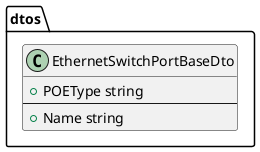 @startuml EthernetSwitchPortBaseDto

package dtos {
    class EthernetSwitchPortBaseDto {
        +POEType string
        --
        +Name string
    }
}

@enduml
